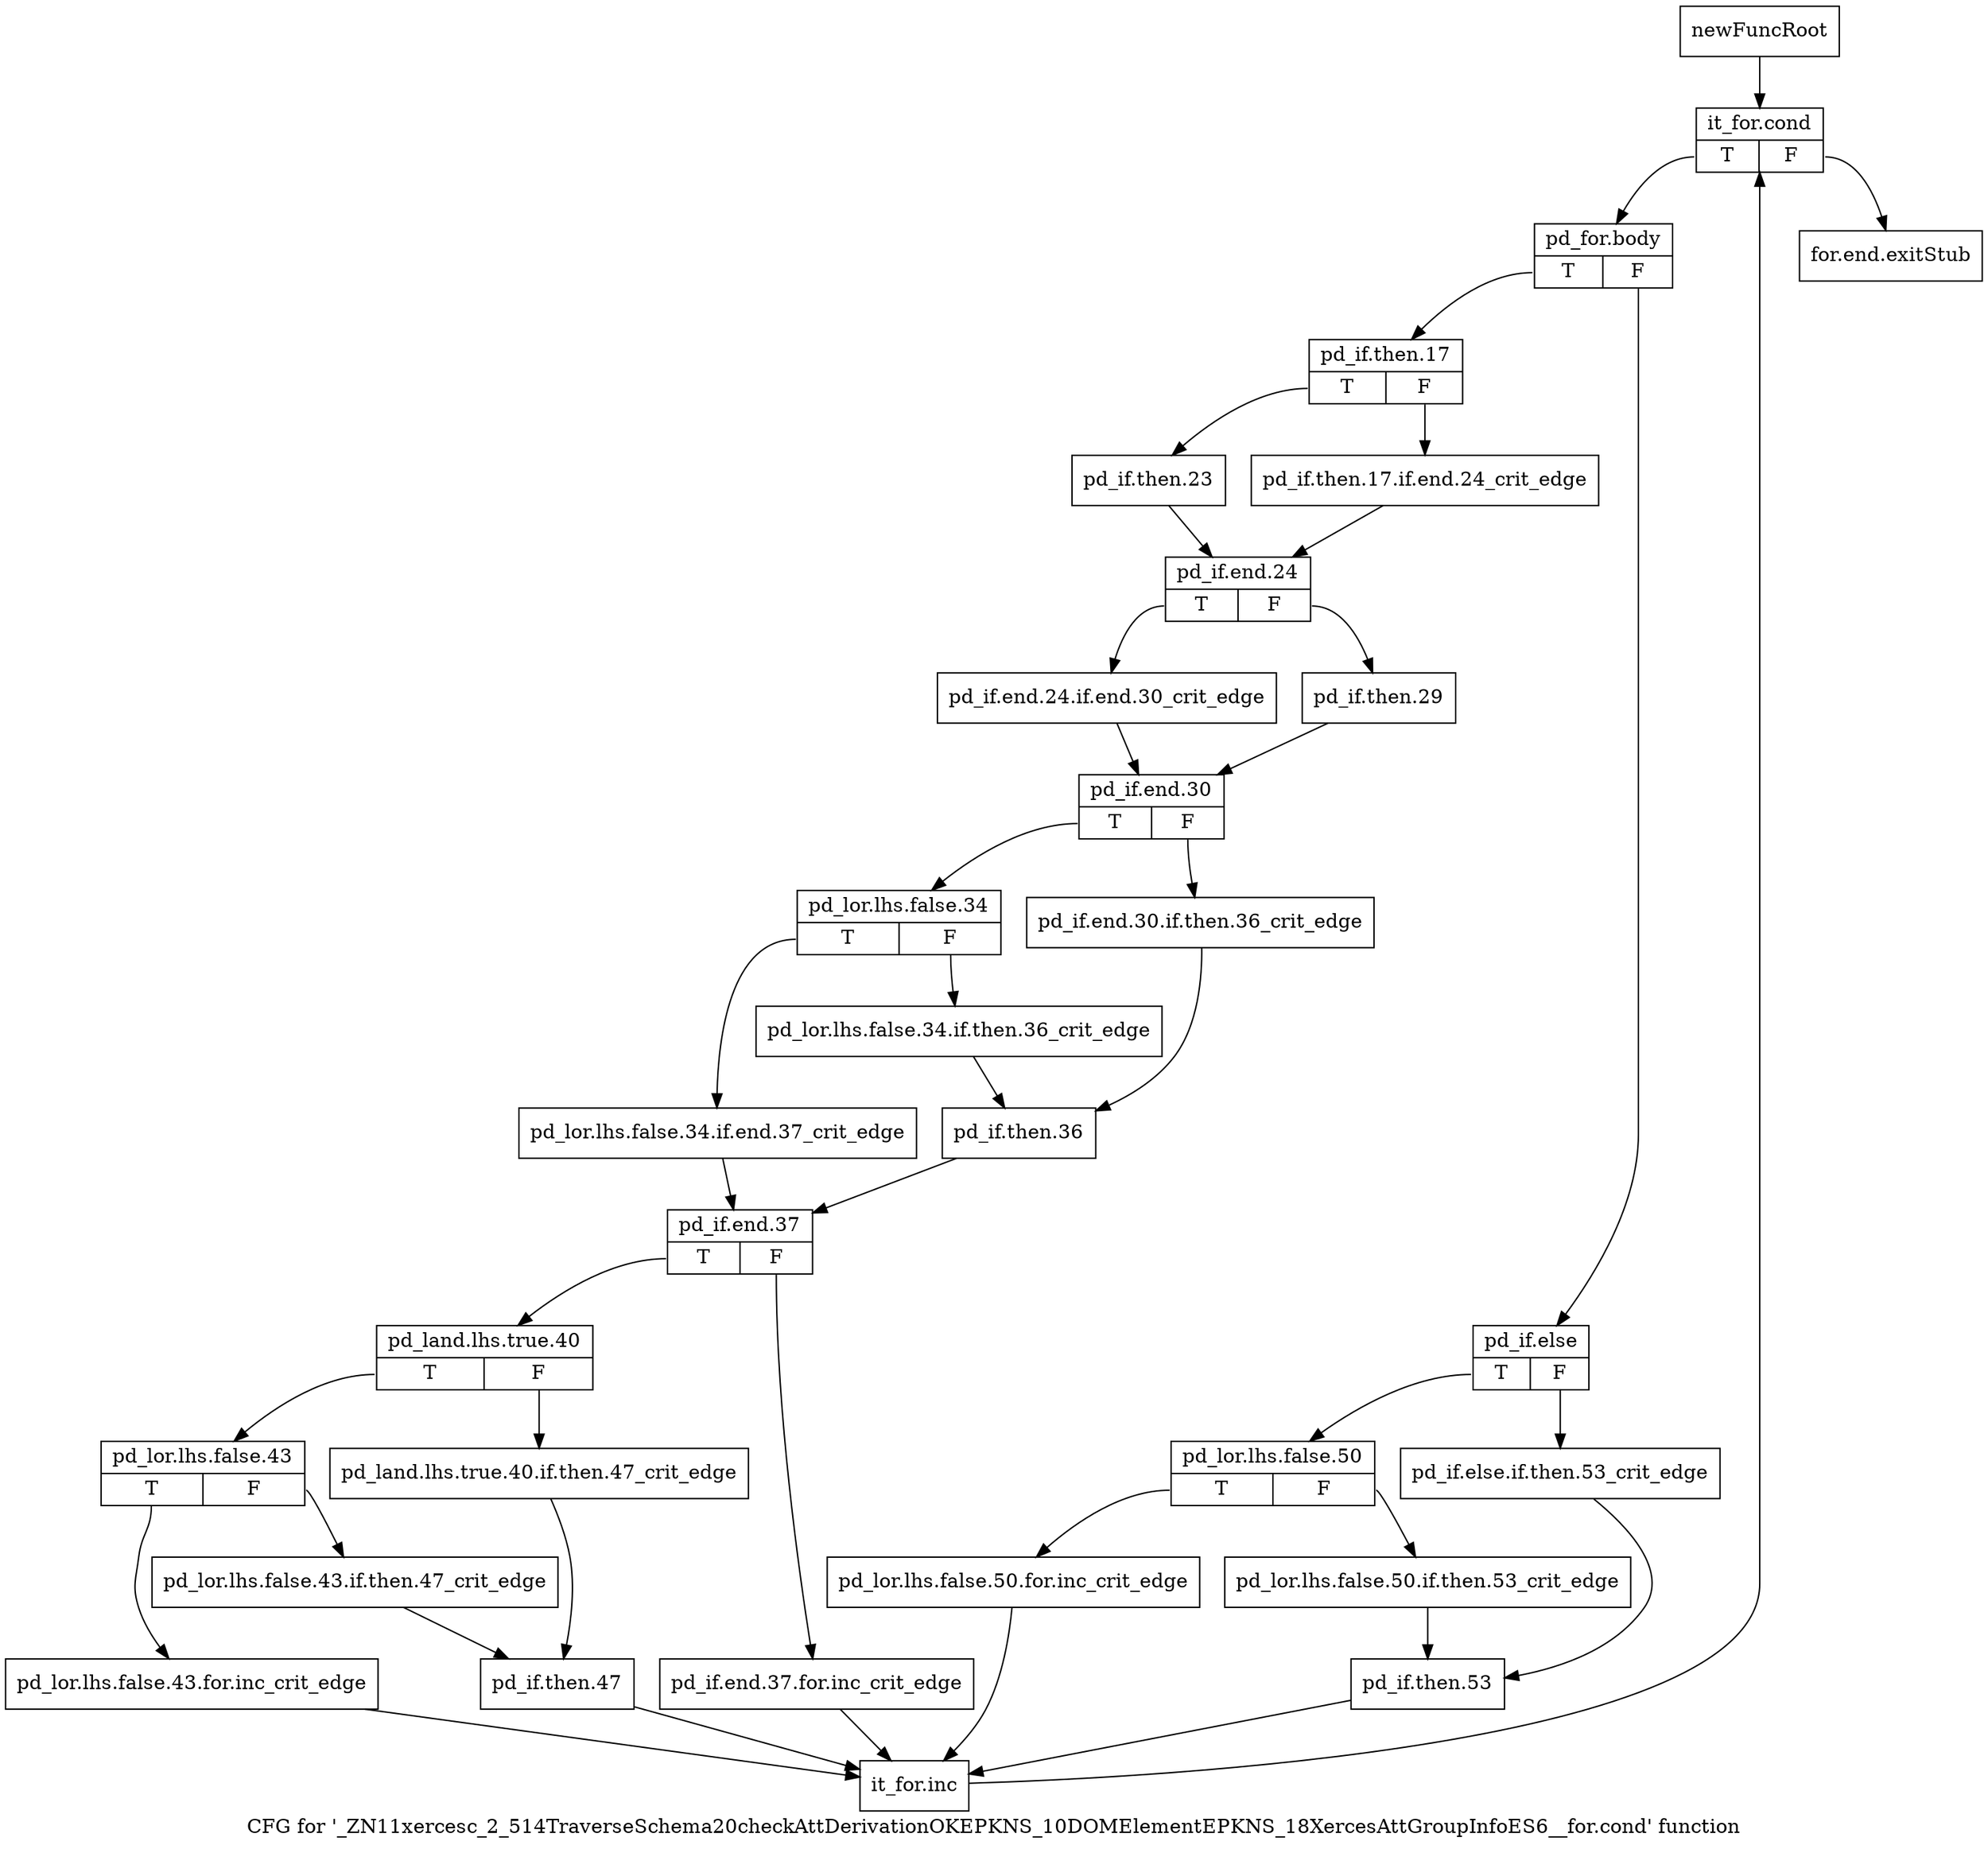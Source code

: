digraph "CFG for '_ZN11xercesc_2_514TraverseSchema20checkAttDerivationOKEPKNS_10DOMElementEPKNS_18XercesAttGroupInfoES6__for.cond' function" {
	label="CFG for '_ZN11xercesc_2_514TraverseSchema20checkAttDerivationOKEPKNS_10DOMElementEPKNS_18XercesAttGroupInfoES6__for.cond' function";

	Node0x9a45030 [shape=record,label="{newFuncRoot}"];
	Node0x9a45030 -> Node0x9a450d0;
	Node0x9a45080 [shape=record,label="{for.end.exitStub}"];
	Node0x9a450d0 [shape=record,label="{it_for.cond|{<s0>T|<s1>F}}"];
	Node0x9a450d0:s0 -> Node0x9a45120;
	Node0x9a450d0:s1 -> Node0x9a45080;
	Node0x9a45120 [shape=record,label="{pd_for.body|{<s0>T|<s1>F}}"];
	Node0x9a45120:s0 -> Node0x9a45350;
	Node0x9a45120:s1 -> Node0x9a45170;
	Node0x9a45170 [shape=record,label="{pd_if.else|{<s0>T|<s1>F}}"];
	Node0x9a45170:s0 -> Node0x9a45210;
	Node0x9a45170:s1 -> Node0x9a451c0;
	Node0x9a451c0 [shape=record,label="{pd_if.else.if.then.53_crit_edge}"];
	Node0x9a451c0 -> Node0x9a452b0;
	Node0x9a45210 [shape=record,label="{pd_lor.lhs.false.50|{<s0>T|<s1>F}}"];
	Node0x9a45210:s0 -> Node0x9a45300;
	Node0x9a45210:s1 -> Node0x9a45260;
	Node0x9a45260 [shape=record,label="{pd_lor.lhs.false.50.if.then.53_crit_edge}"];
	Node0x9a45260 -> Node0x9a452b0;
	Node0x9a452b0 [shape=record,label="{pd_if.then.53}"];
	Node0x9a452b0 -> Node0x9a45990;
	Node0x9a45300 [shape=record,label="{pd_lor.lhs.false.50.for.inc_crit_edge}"];
	Node0x9a45300 -> Node0x9a45990;
	Node0x9a45350 [shape=record,label="{pd_if.then.17|{<s0>T|<s1>F}}"];
	Node0x9a45350:s0 -> Node0x9a453f0;
	Node0x9a45350:s1 -> Node0x9a453a0;
	Node0x9a453a0 [shape=record,label="{pd_if.then.17.if.end.24_crit_edge}"];
	Node0x9a453a0 -> Node0x9a45440;
	Node0x9a453f0 [shape=record,label="{pd_if.then.23}"];
	Node0x9a453f0 -> Node0x9a45440;
	Node0x9a45440 [shape=record,label="{pd_if.end.24|{<s0>T|<s1>F}}"];
	Node0x9a45440:s0 -> Node0x9a454e0;
	Node0x9a45440:s1 -> Node0x9a45490;
	Node0x9a45490 [shape=record,label="{pd_if.then.29}"];
	Node0x9a45490 -> Node0x9a45530;
	Node0x9a454e0 [shape=record,label="{pd_if.end.24.if.end.30_crit_edge}"];
	Node0x9a454e0 -> Node0x9a45530;
	Node0x9a45530 [shape=record,label="{pd_if.end.30|{<s0>T|<s1>F}}"];
	Node0x9a45530:s0 -> Node0x9a455d0;
	Node0x9a45530:s1 -> Node0x9a45580;
	Node0x9a45580 [shape=record,label="{pd_if.end.30.if.then.36_crit_edge}"];
	Node0x9a45580 -> Node0x9a45670;
	Node0x9a455d0 [shape=record,label="{pd_lor.lhs.false.34|{<s0>T|<s1>F}}"];
	Node0x9a455d0:s0 -> Node0x9a456c0;
	Node0x9a455d0:s1 -> Node0x9a45620;
	Node0x9a45620 [shape=record,label="{pd_lor.lhs.false.34.if.then.36_crit_edge}"];
	Node0x9a45620 -> Node0x9a45670;
	Node0x9a45670 [shape=record,label="{pd_if.then.36}"];
	Node0x9a45670 -> Node0x9a45710;
	Node0x9a456c0 [shape=record,label="{pd_lor.lhs.false.34.if.end.37_crit_edge}"];
	Node0x9a456c0 -> Node0x9a45710;
	Node0x9a45710 [shape=record,label="{pd_if.end.37|{<s0>T|<s1>F}}"];
	Node0x9a45710:s0 -> Node0x9a457b0;
	Node0x9a45710:s1 -> Node0x9a45760;
	Node0x9a45760 [shape=record,label="{pd_if.end.37.for.inc_crit_edge}"];
	Node0x9a45760 -> Node0x9a45990;
	Node0x9a457b0 [shape=record,label="{pd_land.lhs.true.40|{<s0>T|<s1>F}}"];
	Node0x9a457b0:s0 -> Node0x9a45850;
	Node0x9a457b0:s1 -> Node0x9a45800;
	Node0x9a45800 [shape=record,label="{pd_land.lhs.true.40.if.then.47_crit_edge}"];
	Node0x9a45800 -> Node0x9a458f0;
	Node0x9a45850 [shape=record,label="{pd_lor.lhs.false.43|{<s0>T|<s1>F}}"];
	Node0x9a45850:s0 -> Node0x9a45940;
	Node0x9a45850:s1 -> Node0x9a458a0;
	Node0x9a458a0 [shape=record,label="{pd_lor.lhs.false.43.if.then.47_crit_edge}"];
	Node0x9a458a0 -> Node0x9a458f0;
	Node0x9a458f0 [shape=record,label="{pd_if.then.47}"];
	Node0x9a458f0 -> Node0x9a45990;
	Node0x9a45940 [shape=record,label="{pd_lor.lhs.false.43.for.inc_crit_edge}"];
	Node0x9a45940 -> Node0x9a45990;
	Node0x9a45990 [shape=record,label="{it_for.inc}"];
	Node0x9a45990 -> Node0x9a450d0;
}
